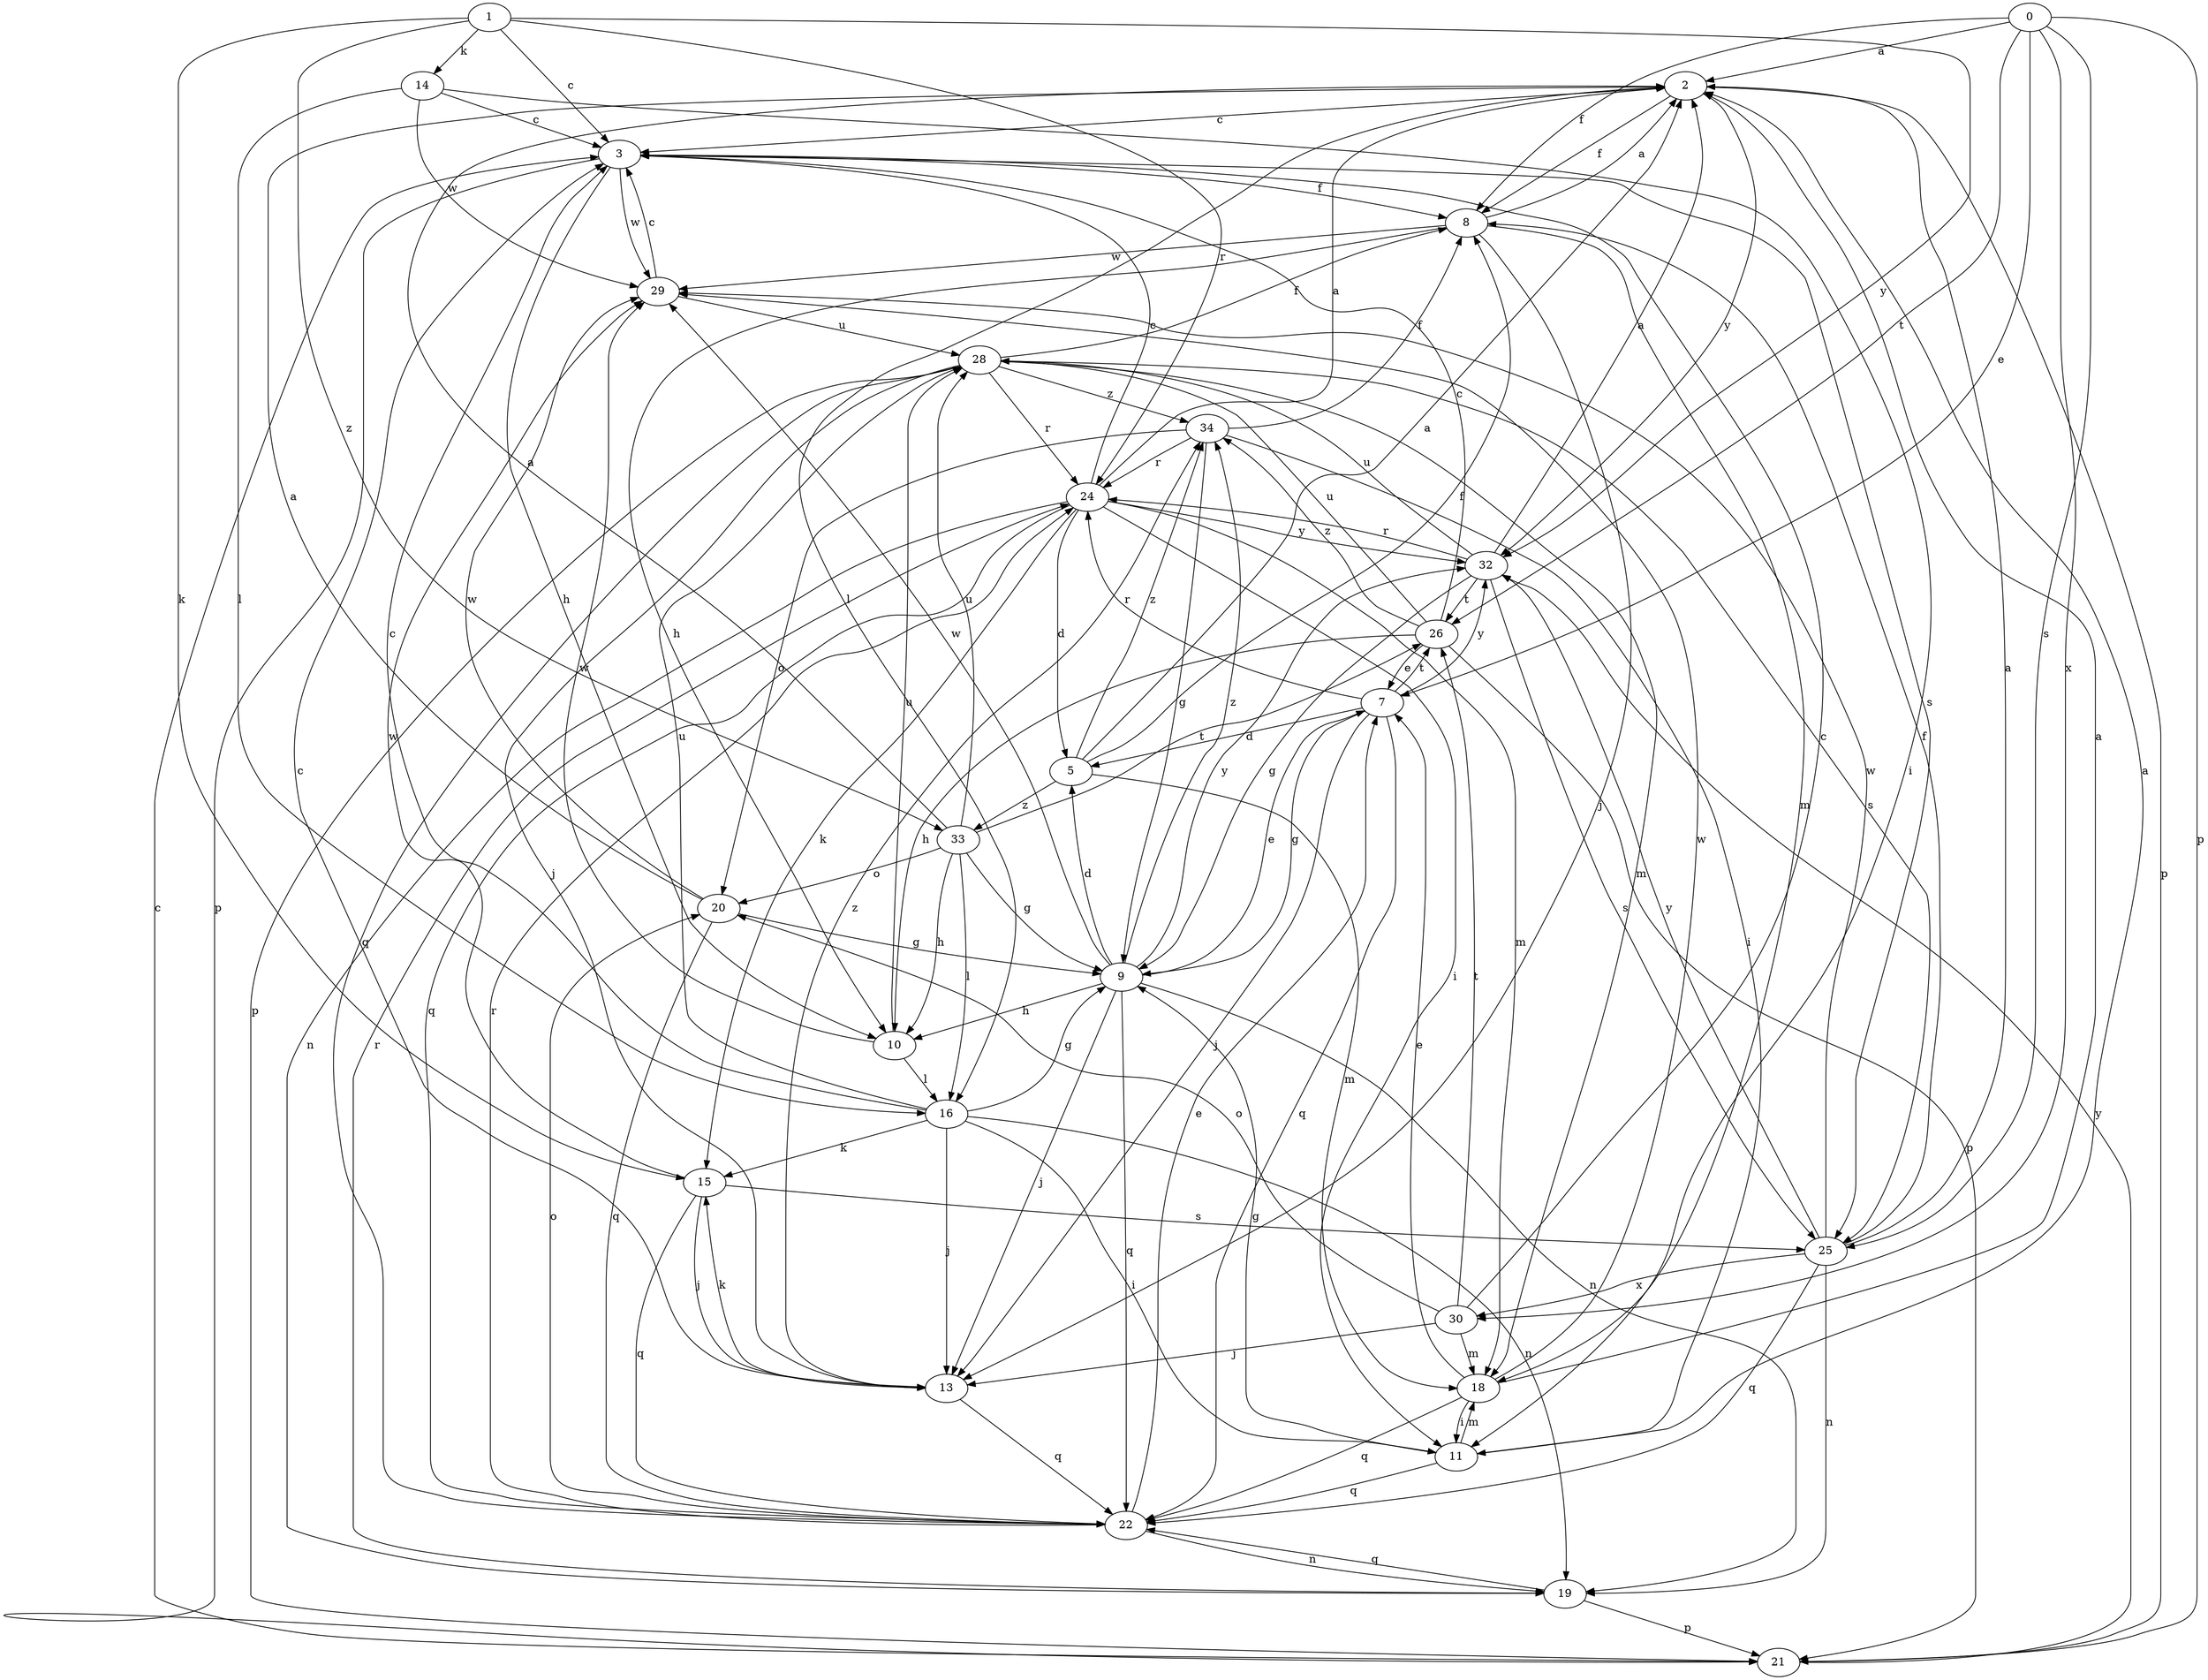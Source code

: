 strict digraph  {
0;
1;
2;
3;
5;
7;
8;
9;
10;
11;
13;
14;
15;
16;
18;
19;
20;
21;
22;
24;
25;
26;
28;
29;
30;
32;
33;
34;
0 -> 2  [label=a];
0 -> 7  [label=e];
0 -> 8  [label=f];
0 -> 21  [label=p];
0 -> 25  [label=s];
0 -> 26  [label=t];
0 -> 30  [label=x];
1 -> 3  [label=c];
1 -> 14  [label=k];
1 -> 15  [label=k];
1 -> 24  [label=r];
1 -> 32  [label=y];
1 -> 33  [label=z];
2 -> 3  [label=c];
2 -> 8  [label=f];
2 -> 16  [label=l];
2 -> 21  [label=p];
2 -> 32  [label=y];
3 -> 8  [label=f];
3 -> 10  [label=h];
3 -> 21  [label=p];
3 -> 25  [label=s];
3 -> 29  [label=w];
5 -> 2  [label=a];
5 -> 8  [label=f];
5 -> 18  [label=m];
5 -> 33  [label=z];
5 -> 34  [label=z];
7 -> 5  [label=d];
7 -> 9  [label=g];
7 -> 13  [label=j];
7 -> 22  [label=q];
7 -> 24  [label=r];
7 -> 26  [label=t];
7 -> 32  [label=y];
8 -> 2  [label=a];
8 -> 10  [label=h];
8 -> 13  [label=j];
8 -> 18  [label=m];
8 -> 29  [label=w];
9 -> 5  [label=d];
9 -> 7  [label=e];
9 -> 10  [label=h];
9 -> 13  [label=j];
9 -> 19  [label=n];
9 -> 22  [label=q];
9 -> 29  [label=w];
9 -> 32  [label=y];
9 -> 34  [label=z];
10 -> 16  [label=l];
10 -> 28  [label=u];
10 -> 29  [label=w];
11 -> 2  [label=a];
11 -> 9  [label=g];
11 -> 18  [label=m];
11 -> 22  [label=q];
13 -> 3  [label=c];
13 -> 15  [label=k];
13 -> 22  [label=q];
13 -> 34  [label=z];
14 -> 3  [label=c];
14 -> 11  [label=i];
14 -> 16  [label=l];
14 -> 29  [label=w];
15 -> 13  [label=j];
15 -> 22  [label=q];
15 -> 25  [label=s];
15 -> 29  [label=w];
16 -> 3  [label=c];
16 -> 9  [label=g];
16 -> 11  [label=i];
16 -> 13  [label=j];
16 -> 15  [label=k];
16 -> 19  [label=n];
16 -> 28  [label=u];
18 -> 2  [label=a];
18 -> 7  [label=e];
18 -> 11  [label=i];
18 -> 22  [label=q];
18 -> 29  [label=w];
19 -> 21  [label=p];
19 -> 22  [label=q];
19 -> 24  [label=r];
20 -> 2  [label=a];
20 -> 9  [label=g];
20 -> 22  [label=q];
20 -> 29  [label=w];
21 -> 3  [label=c];
21 -> 32  [label=y];
22 -> 7  [label=e];
22 -> 19  [label=n];
22 -> 20  [label=o];
22 -> 24  [label=r];
24 -> 2  [label=a];
24 -> 3  [label=c];
24 -> 5  [label=d];
24 -> 11  [label=i];
24 -> 15  [label=k];
24 -> 18  [label=m];
24 -> 19  [label=n];
24 -> 22  [label=q];
24 -> 32  [label=y];
25 -> 2  [label=a];
25 -> 8  [label=f];
25 -> 19  [label=n];
25 -> 22  [label=q];
25 -> 29  [label=w];
25 -> 30  [label=x];
25 -> 32  [label=y];
26 -> 3  [label=c];
26 -> 7  [label=e];
26 -> 10  [label=h];
26 -> 21  [label=p];
26 -> 28  [label=u];
26 -> 34  [label=z];
28 -> 8  [label=f];
28 -> 13  [label=j];
28 -> 18  [label=m];
28 -> 21  [label=p];
28 -> 22  [label=q];
28 -> 24  [label=r];
28 -> 25  [label=s];
28 -> 34  [label=z];
29 -> 3  [label=c];
29 -> 28  [label=u];
30 -> 3  [label=c];
30 -> 13  [label=j];
30 -> 18  [label=m];
30 -> 20  [label=o];
30 -> 26  [label=t];
32 -> 2  [label=a];
32 -> 9  [label=g];
32 -> 24  [label=r];
32 -> 25  [label=s];
32 -> 26  [label=t];
32 -> 28  [label=u];
33 -> 2  [label=a];
33 -> 9  [label=g];
33 -> 10  [label=h];
33 -> 16  [label=l];
33 -> 20  [label=o];
33 -> 26  [label=t];
33 -> 28  [label=u];
34 -> 8  [label=f];
34 -> 9  [label=g];
34 -> 11  [label=i];
34 -> 20  [label=o];
34 -> 24  [label=r];
}

